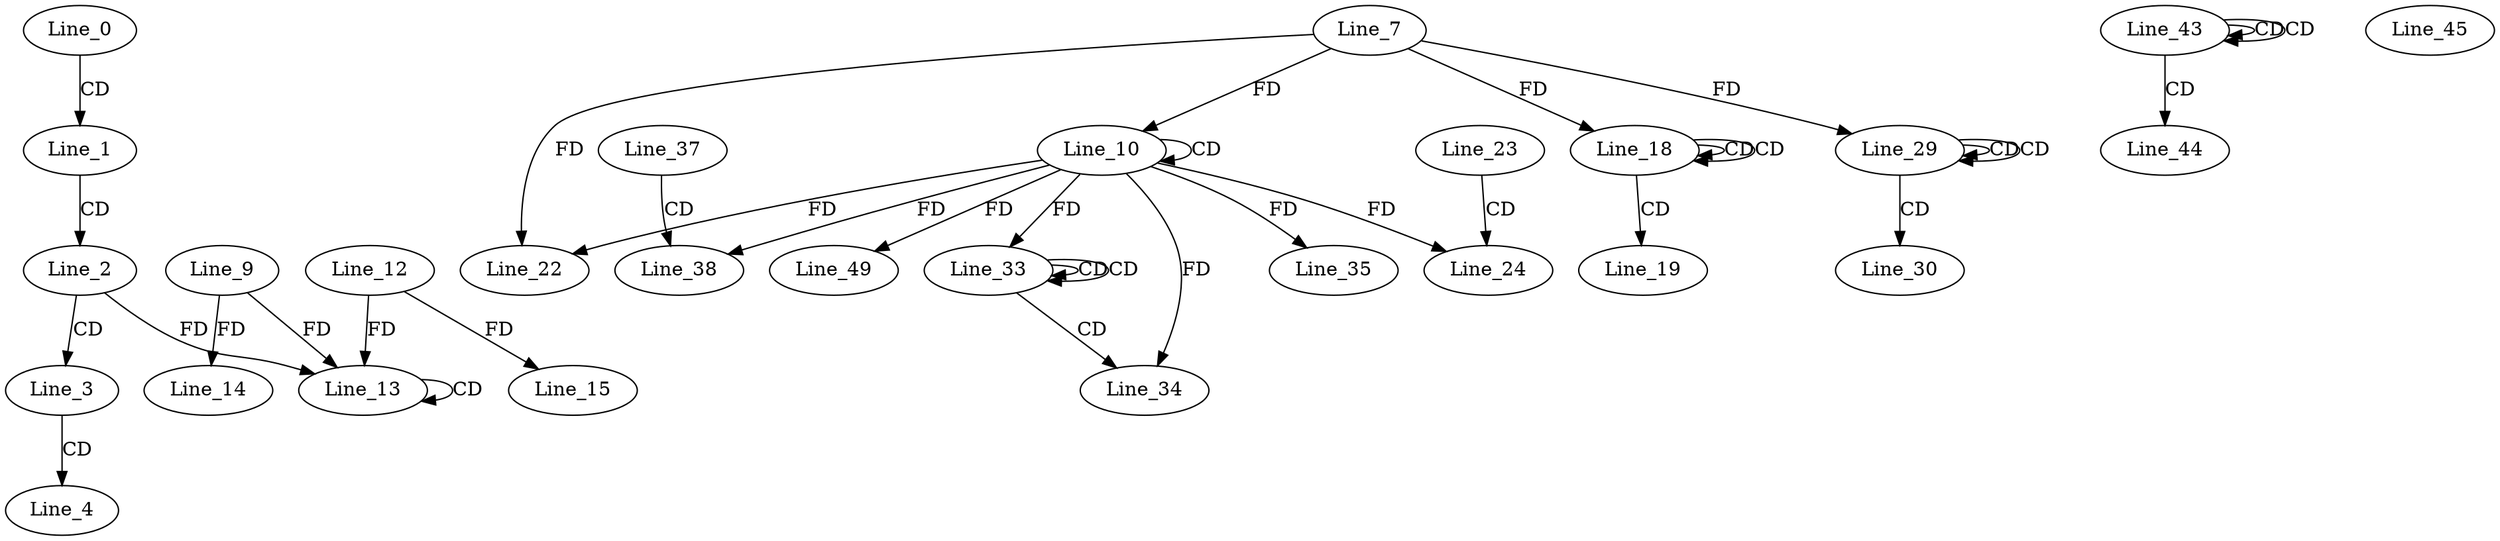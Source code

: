 digraph G {
  Line_0;
  Line_1;
  Line_2;
  Line_3;
  Line_4;
  Line_10;
  Line_10;
  Line_7;
  Line_10;
  Line_10;
  Line_13;
  Line_13;
  Line_9;
  Line_12;
  Line_14;
  Line_15;
  Line_18;
  Line_18;
  Line_18;
  Line_19;
  Line_22;
  Line_23;
  Line_24;
  Line_24;
  Line_29;
  Line_29;
  Line_29;
  Line_30;
  Line_33;
  Line_33;
  Line_33;
  Line_34;
  Line_34;
  Line_35;
  Line_37;
  Line_38;
  Line_38;
  Line_43;
  Line_43;
  Line_43;
  Line_44;
  Line_44;
  Line_45;
  Line_49;
  Line_0 -> Line_1 [ label="CD" ];
  Line_1 -> Line_2 [ label="CD" ];
  Line_2 -> Line_3 [ label="CD" ];
  Line_3 -> Line_4 [ label="CD" ];
  Line_10 -> Line_10 [ label="CD" ];
  Line_7 -> Line_10 [ label="FD" ];
  Line_13 -> Line_13 [ label="CD" ];
  Line_9 -> Line_13 [ label="FD" ];
  Line_12 -> Line_13 [ label="FD" ];
  Line_2 -> Line_13 [ label="FD" ];
  Line_9 -> Line_14 [ label="FD" ];
  Line_12 -> Line_15 [ label="FD" ];
  Line_18 -> Line_18 [ label="CD" ];
  Line_18 -> Line_18 [ label="CD" ];
  Line_7 -> Line_18 [ label="FD" ];
  Line_18 -> Line_19 [ label="CD" ];
  Line_10 -> Line_22 [ label="FD" ];
  Line_7 -> Line_22 [ label="FD" ];
  Line_23 -> Line_24 [ label="CD" ];
  Line_10 -> Line_24 [ label="FD" ];
  Line_29 -> Line_29 [ label="CD" ];
  Line_29 -> Line_29 [ label="CD" ];
  Line_7 -> Line_29 [ label="FD" ];
  Line_29 -> Line_30 [ label="CD" ];
  Line_33 -> Line_33 [ label="CD" ];
  Line_33 -> Line_33 [ label="CD" ];
  Line_10 -> Line_33 [ label="FD" ];
  Line_33 -> Line_34 [ label="CD" ];
  Line_10 -> Line_34 [ label="FD" ];
  Line_10 -> Line_35 [ label="FD" ];
  Line_37 -> Line_38 [ label="CD" ];
  Line_10 -> Line_38 [ label="FD" ];
  Line_43 -> Line_43 [ label="CD" ];
  Line_43 -> Line_43 [ label="CD" ];
  Line_43 -> Line_44 [ label="CD" ];
  Line_10 -> Line_49 [ label="FD" ];
}
